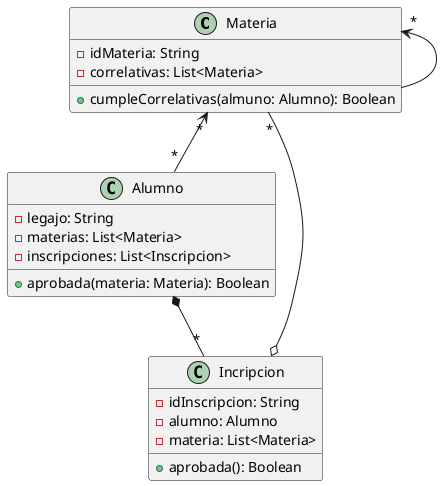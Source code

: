 @startuml
'https://plantuml.com/class-diagram

class Materia
class Alumno
class Incripcion

Alumno  *-- "*" Incripcion
Materia "*" <-- "*" Alumno
Materia "*" --o Incripcion
Materia "*" <-- Materia

class Materia {
-idMateria: String
-correlativas: List<Materia>
+cumpleCorrelativas(almuno: Alumno): Boolean
}

class Alumno {
-legajo: String
-materias: List<Materia>
-inscripciones: List<Inscripcion>
+aprobada(materia: Materia): Boolean
}

class Incripcion {
-idInscripcion: String
-alumno: Alumno
-materia: List<Materia>
+aprobada(): Boolean
}
@enduml